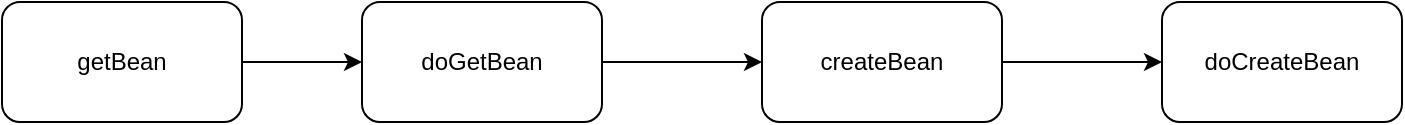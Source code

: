 <mxfile>
    <diagram id="s_7LiNZkpSeue0DUZIdz" name="Page-1">
        <mxGraphModel dx="747" dy="158" grid="1" gridSize="10" guides="1" tooltips="1" connect="1" arrows="1" fold="1" page="1" pageScale="1" pageWidth="10000000" pageHeight="10000000" math="0" shadow="0">
            <root>
                <mxCell id="0"/>
                <mxCell id="1" parent="0"/>
                <mxCell id="8" style="edgeStyle=none;html=1;exitX=1;exitY=0.5;exitDx=0;exitDy=0;" edge="1" parent="1" source="2" target="3">
                    <mxGeometry relative="1" as="geometry"/>
                </mxCell>
                <mxCell id="2" value="getBean" style="rounded=1;whiteSpace=wrap;html=1;" vertex="1" parent="1">
                    <mxGeometry x="170" y="2210" width="120" height="60" as="geometry"/>
                </mxCell>
                <mxCell id="5" value="" style="edgeStyle=none;html=1;" edge="1" parent="1" source="3" target="4">
                    <mxGeometry relative="1" as="geometry"/>
                </mxCell>
                <mxCell id="3" value="doGetBean" style="rounded=1;whiteSpace=wrap;html=1;" vertex="1" parent="1">
                    <mxGeometry x="350" y="2210" width="120" height="60" as="geometry"/>
                </mxCell>
                <mxCell id="7" value="" style="edgeStyle=none;html=1;" edge="1" parent="1" source="4" target="6">
                    <mxGeometry relative="1" as="geometry"/>
                </mxCell>
                <mxCell id="4" value="createBean" style="rounded=1;whiteSpace=wrap;html=1;" vertex="1" parent="1">
                    <mxGeometry x="550" y="2210" width="120" height="60" as="geometry"/>
                </mxCell>
                <mxCell id="6" value="doCreateBean" style="rounded=1;whiteSpace=wrap;html=1;" vertex="1" parent="1">
                    <mxGeometry x="750" y="2210" width="120" height="60" as="geometry"/>
                </mxCell>
            </root>
        </mxGraphModel>
    </diagram>
</mxfile>
